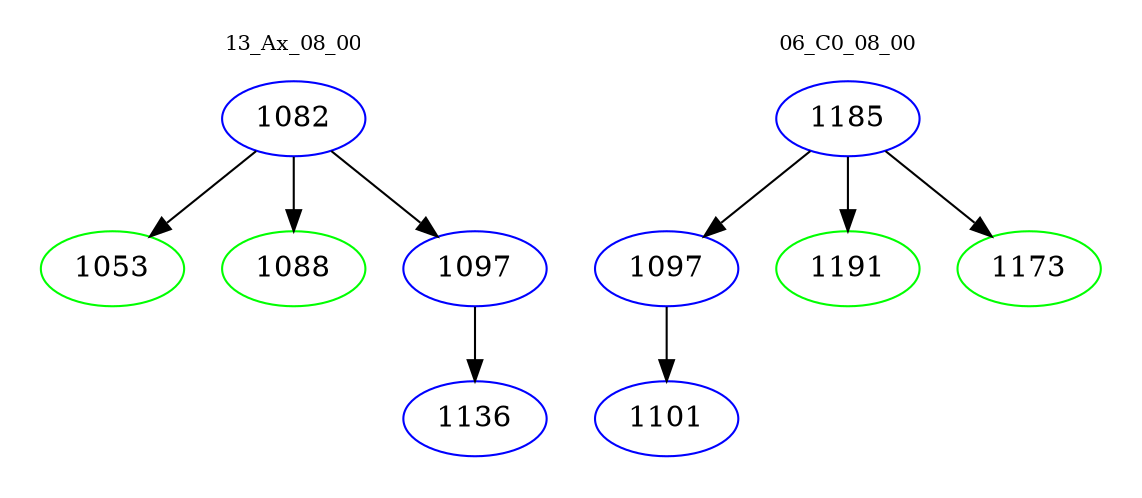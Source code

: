 digraph{
subgraph cluster_0 {
color = white
label = "13_Ax_08_00";
fontsize=10;
T0_1082 [label="1082", color="blue"]
T0_1082 -> T0_1053 [color="black"]
T0_1053 [label="1053", color="green"]
T0_1082 -> T0_1088 [color="black"]
T0_1088 [label="1088", color="green"]
T0_1082 -> T0_1097 [color="black"]
T0_1097 [label="1097", color="blue"]
T0_1097 -> T0_1136 [color="black"]
T0_1136 [label="1136", color="blue"]
}
subgraph cluster_1 {
color = white
label = "06_C0_08_00";
fontsize=10;
T1_1185 [label="1185", color="blue"]
T1_1185 -> T1_1097 [color="black"]
T1_1097 [label="1097", color="blue"]
T1_1097 -> T1_1101 [color="black"]
T1_1101 [label="1101", color="blue"]
T1_1185 -> T1_1191 [color="black"]
T1_1191 [label="1191", color="green"]
T1_1185 -> T1_1173 [color="black"]
T1_1173 [label="1173", color="green"]
}
}
